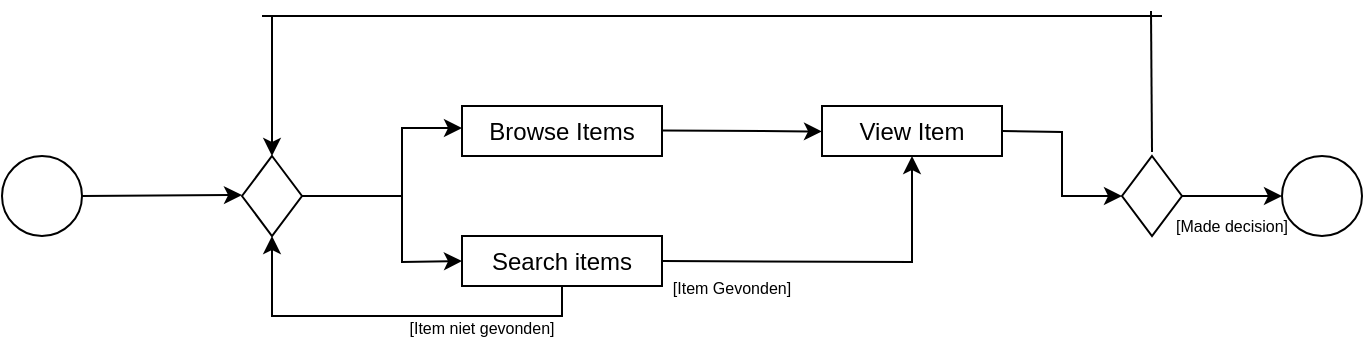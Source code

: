 <mxfile version="21.8.2" type="github">
  <diagram name="Page-1" id="_MTYcoZ_pEvMErZoWSPA">
    <mxGraphModel dx="881" dy="399" grid="1" gridSize="10" guides="1" tooltips="1" connect="1" arrows="1" fold="1" page="1" pageScale="1" pageWidth="850" pageHeight="1100" math="0" shadow="0">
      <root>
        <mxCell id="0" />
        <mxCell id="1" parent="0" />
        <mxCell id="V4VUdm72Drd0ob-0342w-1" value="" style="ellipse;whiteSpace=wrap;html=1;" parent="1" vertex="1">
          <mxGeometry x="40" y="280" width="40" height="40" as="geometry" />
        </mxCell>
        <mxCell id="V4VUdm72Drd0ob-0342w-2" value="&lt;div&gt;Browse Items&lt;/div&gt;" style="rounded=0;whiteSpace=wrap;html=1;" parent="1" vertex="1">
          <mxGeometry x="270" y="255" width="100" height="25" as="geometry" />
        </mxCell>
        <mxCell id="V4VUdm72Drd0ob-0342w-3" value="" style="endArrow=classic;html=1;rounded=0;exitX=1;exitY=0.5;exitDx=0;exitDy=0;" parent="1" source="d6Z9JfRjja-w33k6rZPQ-6" edge="1">
          <mxGeometry width="50" height="50" relative="1" as="geometry">
            <mxPoint x="220" y="300" as="sourcePoint" />
            <mxPoint x="270" y="266" as="targetPoint" />
            <Array as="points">
              <mxPoint x="240" y="300" />
              <mxPoint x="240" y="266" />
            </Array>
          </mxGeometry>
        </mxCell>
        <mxCell id="V4VUdm72Drd0ob-0342w-4" value="" style="endArrow=classic;html=1;rounded=0;entryX=0;entryY=0.5;entryDx=0;entryDy=0;exitX=1;exitY=0.5;exitDx=0;exitDy=0;" parent="1" source="d6Z9JfRjja-w33k6rZPQ-2" target="V4VUdm72Drd0ob-0342w-7" edge="1">
          <mxGeometry width="50" height="50" relative="1" as="geometry">
            <mxPoint x="640" y="300" as="sourcePoint" />
            <mxPoint x="670" y="299.5" as="targetPoint" />
          </mxGeometry>
        </mxCell>
        <mxCell id="V4VUdm72Drd0ob-0342w-7" value="" style="ellipse;whiteSpace=wrap;html=1;" parent="1" vertex="1">
          <mxGeometry x="680" y="280" width="40" height="40" as="geometry" />
        </mxCell>
        <mxCell id="d6Z9JfRjja-w33k6rZPQ-1" value="" style="endArrow=classic;html=1;rounded=0;entryX=0;entryY=0.5;entryDx=0;entryDy=0;exitX=1;exitY=0.5;exitDx=0;exitDy=0;" parent="1" target="d6Z9JfRjja-w33k6rZPQ-2" edge="1" source="d6Z9JfRjja-w33k6rZPQ-3">
          <mxGeometry width="50" height="50" relative="1" as="geometry">
            <mxPoint x="540" y="299.5" as="sourcePoint" />
            <mxPoint x="590" y="299.5" as="targetPoint" />
            <Array as="points">
              <mxPoint x="570" y="268" />
              <mxPoint x="570" y="300" />
            </Array>
          </mxGeometry>
        </mxCell>
        <mxCell id="d6Z9JfRjja-w33k6rZPQ-2" value="" style="rhombus;whiteSpace=wrap;html=1;" parent="1" vertex="1">
          <mxGeometry x="600" y="280" width="30" height="40" as="geometry" />
        </mxCell>
        <mxCell id="d6Z9JfRjja-w33k6rZPQ-3" value="View Item" style="rounded=0;whiteSpace=wrap;html=1;" parent="1" vertex="1">
          <mxGeometry x="450" y="255" width="90" height="25" as="geometry" />
        </mxCell>
        <mxCell id="d6Z9JfRjja-w33k6rZPQ-5" value="" style="endArrow=classic;html=1;rounded=0;entryX=0;entryY=0.5;entryDx=0;entryDy=0;" parent="1" edge="1">
          <mxGeometry width="50" height="50" relative="1" as="geometry">
            <mxPoint x="370" y="267.24" as="sourcePoint" />
            <mxPoint x="450" y="267.74" as="targetPoint" />
          </mxGeometry>
        </mxCell>
        <mxCell id="d6Z9JfRjja-w33k6rZPQ-6" value="" style="rhombus;whiteSpace=wrap;html=1;" parent="1" vertex="1">
          <mxGeometry x="160" y="280" width="30" height="40" as="geometry" />
        </mxCell>
        <mxCell id="d6Z9JfRjja-w33k6rZPQ-8" value="" style="endArrow=classic;html=1;rounded=0;exitX=1;exitY=0.5;exitDx=0;exitDy=0;" parent="1" edge="1">
          <mxGeometry width="50" height="50" relative="1" as="geometry">
            <mxPoint x="80" y="300" as="sourcePoint" />
            <mxPoint x="160" y="299.5" as="targetPoint" />
          </mxGeometry>
        </mxCell>
        <mxCell id="d6Z9JfRjja-w33k6rZPQ-10" value="" style="endArrow=none;html=1;rounded=0;" parent="1" edge="1">
          <mxGeometry width="50" height="50" relative="1" as="geometry">
            <mxPoint x="615" y="278" as="sourcePoint" />
            <mxPoint x="614.5" y="207.5" as="targetPoint" />
          </mxGeometry>
        </mxCell>
        <mxCell id="d6Z9JfRjja-w33k6rZPQ-11" value="" style="endArrow=none;html=1;rounded=0;" parent="1" edge="1">
          <mxGeometry width="50" height="50" relative="1" as="geometry">
            <mxPoint x="170" y="210" as="sourcePoint" />
            <mxPoint x="620" y="210" as="targetPoint" />
          </mxGeometry>
        </mxCell>
        <mxCell id="d6Z9JfRjja-w33k6rZPQ-12" value="" style="endArrow=classic;html=1;rounded=0;entryX=0.5;entryY=0;entryDx=0;entryDy=0;" parent="1" target="d6Z9JfRjja-w33k6rZPQ-6" edge="1">
          <mxGeometry width="50" height="50" relative="1" as="geometry">
            <mxPoint x="175" y="210" as="sourcePoint" />
            <mxPoint x="230" y="160" as="targetPoint" />
          </mxGeometry>
        </mxCell>
        <mxCell id="d6Z9JfRjja-w33k6rZPQ-14" value="[Made decision]" style="text;html=1;strokeColor=none;fillColor=none;align=center;verticalAlign=middle;whiteSpace=wrap;rounded=0;fontSize=8;" parent="1" vertex="1">
          <mxGeometry x="610" y="300" width="90" height="30" as="geometry" />
        </mxCell>
        <mxCell id="lqT3baziHqqxOOAOQHoi-6" value="&lt;div&gt;Search items&lt;/div&gt;" style="rounded=0;whiteSpace=wrap;html=1;" vertex="1" parent="1">
          <mxGeometry x="270" y="320" width="100" height="25" as="geometry" />
        </mxCell>
        <mxCell id="lqT3baziHqqxOOAOQHoi-7" value="" style="endArrow=classic;html=1;rounded=0;entryX=0;entryY=0.5;entryDx=0;entryDy=0;" edge="1" parent="1" target="lqT3baziHqqxOOAOQHoi-6">
          <mxGeometry width="50" height="50" relative="1" as="geometry">
            <mxPoint x="190" y="300" as="sourcePoint" />
            <mxPoint x="400" y="350" as="targetPoint" />
            <Array as="points">
              <mxPoint x="240" y="300" />
              <mxPoint x="240" y="333" />
            </Array>
          </mxGeometry>
        </mxCell>
        <mxCell id="lqT3baziHqqxOOAOQHoi-9" value="" style="endArrow=classic;html=1;rounded=0;exitX=1;exitY=0.5;exitDx=0;exitDy=0;entryX=0.5;entryY=1;entryDx=0;entryDy=0;" edge="1" parent="1" source="lqT3baziHqqxOOAOQHoi-6" target="d6Z9JfRjja-w33k6rZPQ-3">
          <mxGeometry width="50" height="50" relative="1" as="geometry">
            <mxPoint x="450" y="325" as="sourcePoint" />
            <mxPoint x="500" y="275" as="targetPoint" />
            <Array as="points">
              <mxPoint x="495" y="333" />
            </Array>
          </mxGeometry>
        </mxCell>
        <mxCell id="lqT3baziHqqxOOAOQHoi-10" value="" style="endArrow=classic;html=1;rounded=0;exitX=0.5;exitY=1;exitDx=0;exitDy=0;entryX=0.5;entryY=1;entryDx=0;entryDy=0;" edge="1" parent="1" source="lqT3baziHqqxOOAOQHoi-6" target="d6Z9JfRjja-w33k6rZPQ-6">
          <mxGeometry width="50" height="50" relative="1" as="geometry">
            <mxPoint x="350" y="400" as="sourcePoint" />
            <mxPoint x="350" y="390" as="targetPoint" />
            <Array as="points">
              <mxPoint x="320" y="360" />
              <mxPoint x="175" y="360" />
            </Array>
          </mxGeometry>
        </mxCell>
        <mxCell id="lqT3baziHqqxOOAOQHoi-11" value="&lt;font style=&quot;font-size: 8px;&quot;&gt;[Item Gevonden]&lt;/font&gt;" style="text;html=1;strokeColor=none;fillColor=none;align=center;verticalAlign=middle;whiteSpace=wrap;rounded=0;" vertex="1" parent="1">
          <mxGeometry x="370" y="330" width="70" height="30" as="geometry" />
        </mxCell>
        <mxCell id="lqT3baziHqqxOOAOQHoi-12" value="&lt;font style=&quot;font-size: 8px;&quot;&gt;[Item niet gevonden]&lt;/font&gt;" style="text;html=1;strokeColor=none;fillColor=none;align=center;verticalAlign=middle;whiteSpace=wrap;rounded=0;" vertex="1" parent="1">
          <mxGeometry x="240" y="350" width="80" height="30" as="geometry" />
        </mxCell>
      </root>
    </mxGraphModel>
  </diagram>
</mxfile>

